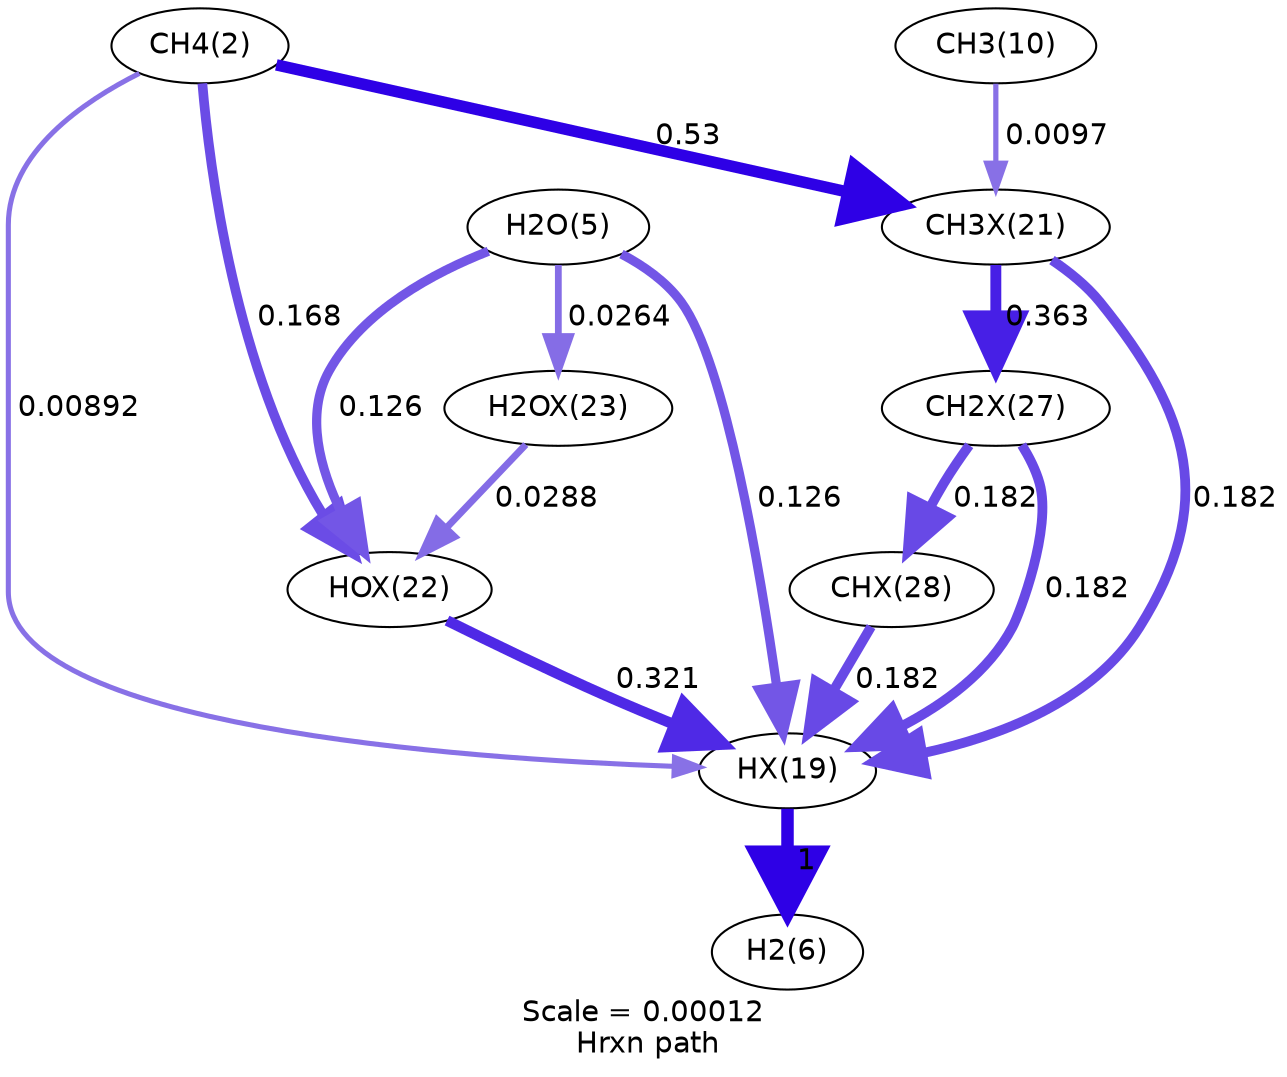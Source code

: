 digraph reaction_paths {
center=1;
s3 -> s28[fontname="Helvetica", penwidth=2.44, arrowsize=1.22, color="0.7, 0.509, 0.9"
, label=" 0.00892"];
s3 -> s31[fontname="Helvetica", penwidth=4.65, arrowsize=2.33, color="0.7, 0.668, 0.9"
, label=" 0.168"];
s3 -> s30[fontname="Helvetica", penwidth=5.52, arrowsize=2.76, color="0.7, 1.03, 0.9"
, label=" 0.53"];
s28 -> s7[fontname="Helvetica", penwidth=6, arrowsize=3, color="0.7, 1.5, 0.9"
, label=" 1"];
s31 -> s28[fontname="Helvetica", penwidth=5.14, arrowsize=2.57, color="0.7, 0.821, 0.9"
, label=" 0.321"];
s6 -> s28[fontname="Helvetica", penwidth=4.44, arrowsize=2.22, color="0.7, 0.626, 0.9"
, label=" 0.126"];
s30 -> s28[fontname="Helvetica", penwidth=4.71, arrowsize=2.36, color="0.7, 0.682, 0.9"
, label=" 0.182"];
s36 -> s28[fontname="Helvetica", penwidth=4.71, arrowsize=2.36, color="0.7, 0.682, 0.9"
, label=" 0.182"];
s37 -> s28[fontname="Helvetica", penwidth=4.71, arrowsize=2.36, color="0.7, 0.682, 0.9"
, label=" 0.182"];
s6 -> s31[fontname="Helvetica", penwidth=4.44, arrowsize=2.22, color="0.7, 0.626, 0.9"
, label=" 0.126"];
s32 -> s31[fontname="Helvetica", penwidth=3.32, arrowsize=1.66, color="0.7, 0.529, 0.9"
, label=" 0.0288"];
s6 -> s32[fontname="Helvetica", penwidth=3.26, arrowsize=1.63, color="0.7, 0.526, 0.9"
, label=" 0.0264"];
s11 -> s30[fontname="Helvetica", penwidth=2.5, arrowsize=1.25, color="0.7, 0.51, 0.9"
, label=" 0.0097"];
s30 -> s36[fontname="Helvetica", penwidth=5.24, arrowsize=2.62, color="0.7, 0.863, 0.9"
, label=" 0.363"];
s36 -> s37[fontname="Helvetica", penwidth=4.71, arrowsize=2.36, color="0.7, 0.682, 0.9"
, label=" 0.182"];
s3 [ fontname="Helvetica", label="CH4(2)"];
s6 [ fontname="Helvetica", label="H2O(5)"];
s7 [ fontname="Helvetica", label="H2(6)"];
s11 [ fontname="Helvetica", label="CH3(10)"];
s28 [ fontname="Helvetica", label="HX(19)"];
s30 [ fontname="Helvetica", label="CH3X(21)"];
s31 [ fontname="Helvetica", label="HOX(22)"];
s32 [ fontname="Helvetica", label="H2OX(23)"];
s36 [ fontname="Helvetica", label="CH2X(27)"];
s37 [ fontname="Helvetica", label="CHX(28)"];
 label = "Scale = 0.00012\l Hrxn path";
 fontname = "Helvetica";
}
